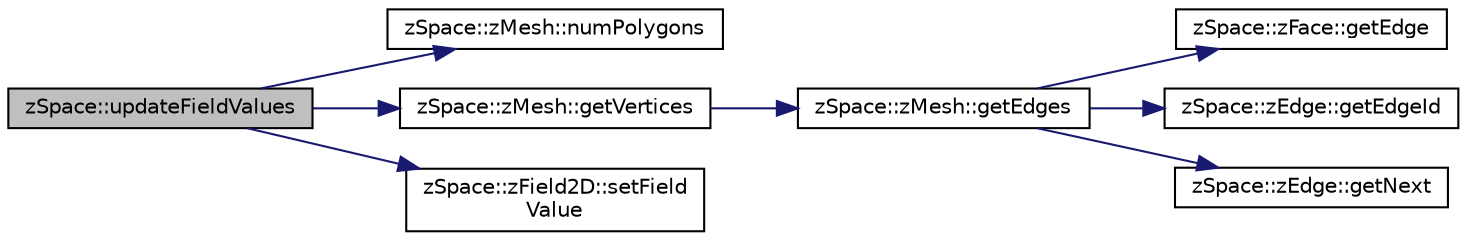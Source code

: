 digraph "zSpace::updateFieldValues"
{
 // LATEX_PDF_SIZE
  edge [fontname="Helvetica",fontsize="10",labelfontname="Helvetica",labelfontsize="10"];
  node [fontname="Helvetica",fontsize="10",shape=record];
  rankdir="LR";
  Node255 [label="zSpace::updateFieldValues",height=0.2,width=0.4,color="black", fillcolor="grey75", style="filled", fontcolor="black",tooltip="This method updates the color values of the field mesh based on the scalar values...."];
  Node255 -> Node256 [color="midnightblue",fontsize="10",style="solid",fontname="Helvetica"];
  Node256 [label="zSpace::zMesh::numPolygons",height=0.2,width=0.4,color="black", fillcolor="white", style="filled",URL="$classz_space_1_1z_mesh.html#a495dcfd61cc83ad601179a0696f23225",tooltip="This method returns the number of polygons in the mesh."];
  Node255 -> Node257 [color="midnightblue",fontsize="10",style="solid",fontname="Helvetica"];
  Node257 [label="zSpace::zMesh::getVertices",height=0.2,width=0.4,color="black", fillcolor="white", style="filled",URL="$classz_space_1_1z_mesh.html#aa3010b8075e42f14efd4c3605085093b",tooltip="This method gets the vertices attached to input zEdge or zFace."];
  Node257 -> Node258 [color="midnightblue",fontsize="10",style="solid",fontname="Helvetica"];
  Node258 [label="zSpace::zMesh::getEdges",height=0.2,width=0.4,color="black", fillcolor="white", style="filled",URL="$classz_space_1_1z_mesh.html#aa705d823873a948a1b62723f24a921b2",tooltip="This method gets the edges of a zFace."];
  Node258 -> Node259 [color="midnightblue",fontsize="10",style="solid",fontname="Helvetica"];
  Node259 [label="zSpace::zFace::getEdge",height=0.2,width=0.4,color="black", fillcolor="white", style="filled",URL="$classz_space_1_1z_face.html#a69a14a515b179226aad1cbc3d7663163",tooltip="This method returns the associated edge of current zFace."];
  Node258 -> Node260 [color="midnightblue",fontsize="10",style="solid",fontname="Helvetica"];
  Node260 [label="zSpace::zEdge::getEdgeId",height=0.2,width=0.4,color="black", fillcolor="white", style="filled",URL="$classz_space_1_1z_edge.html#acd6947ccba055fa6c31d6d386fe68e12",tooltip="This method returns the edgeId of current zEdge."];
  Node258 -> Node261 [color="midnightblue",fontsize="10",style="solid",fontname="Helvetica"];
  Node261 [label="zSpace::zEdge::getNext",height=0.2,width=0.4,color="black", fillcolor="white", style="filled",URL="$classz_space_1_1z_edge.html#a3bce594c06fc4450ce8af3c0b98e2ae3",tooltip="This method returns the next edge of current zEdge."];
  Node255 -> Node262 [color="midnightblue",fontsize="10",style="solid",fontname="Helvetica"];
  Node262 [label="zSpace::zField2D::setField\lValue",height=0.2,width=0.4,color="black", fillcolor="white", style="filled",URL="$classz_space_1_1z_field2_d.html#af5d518e9d615527f99de36bf915b28b2",tooltip="This method sets the value of the field at the input index."];
}
